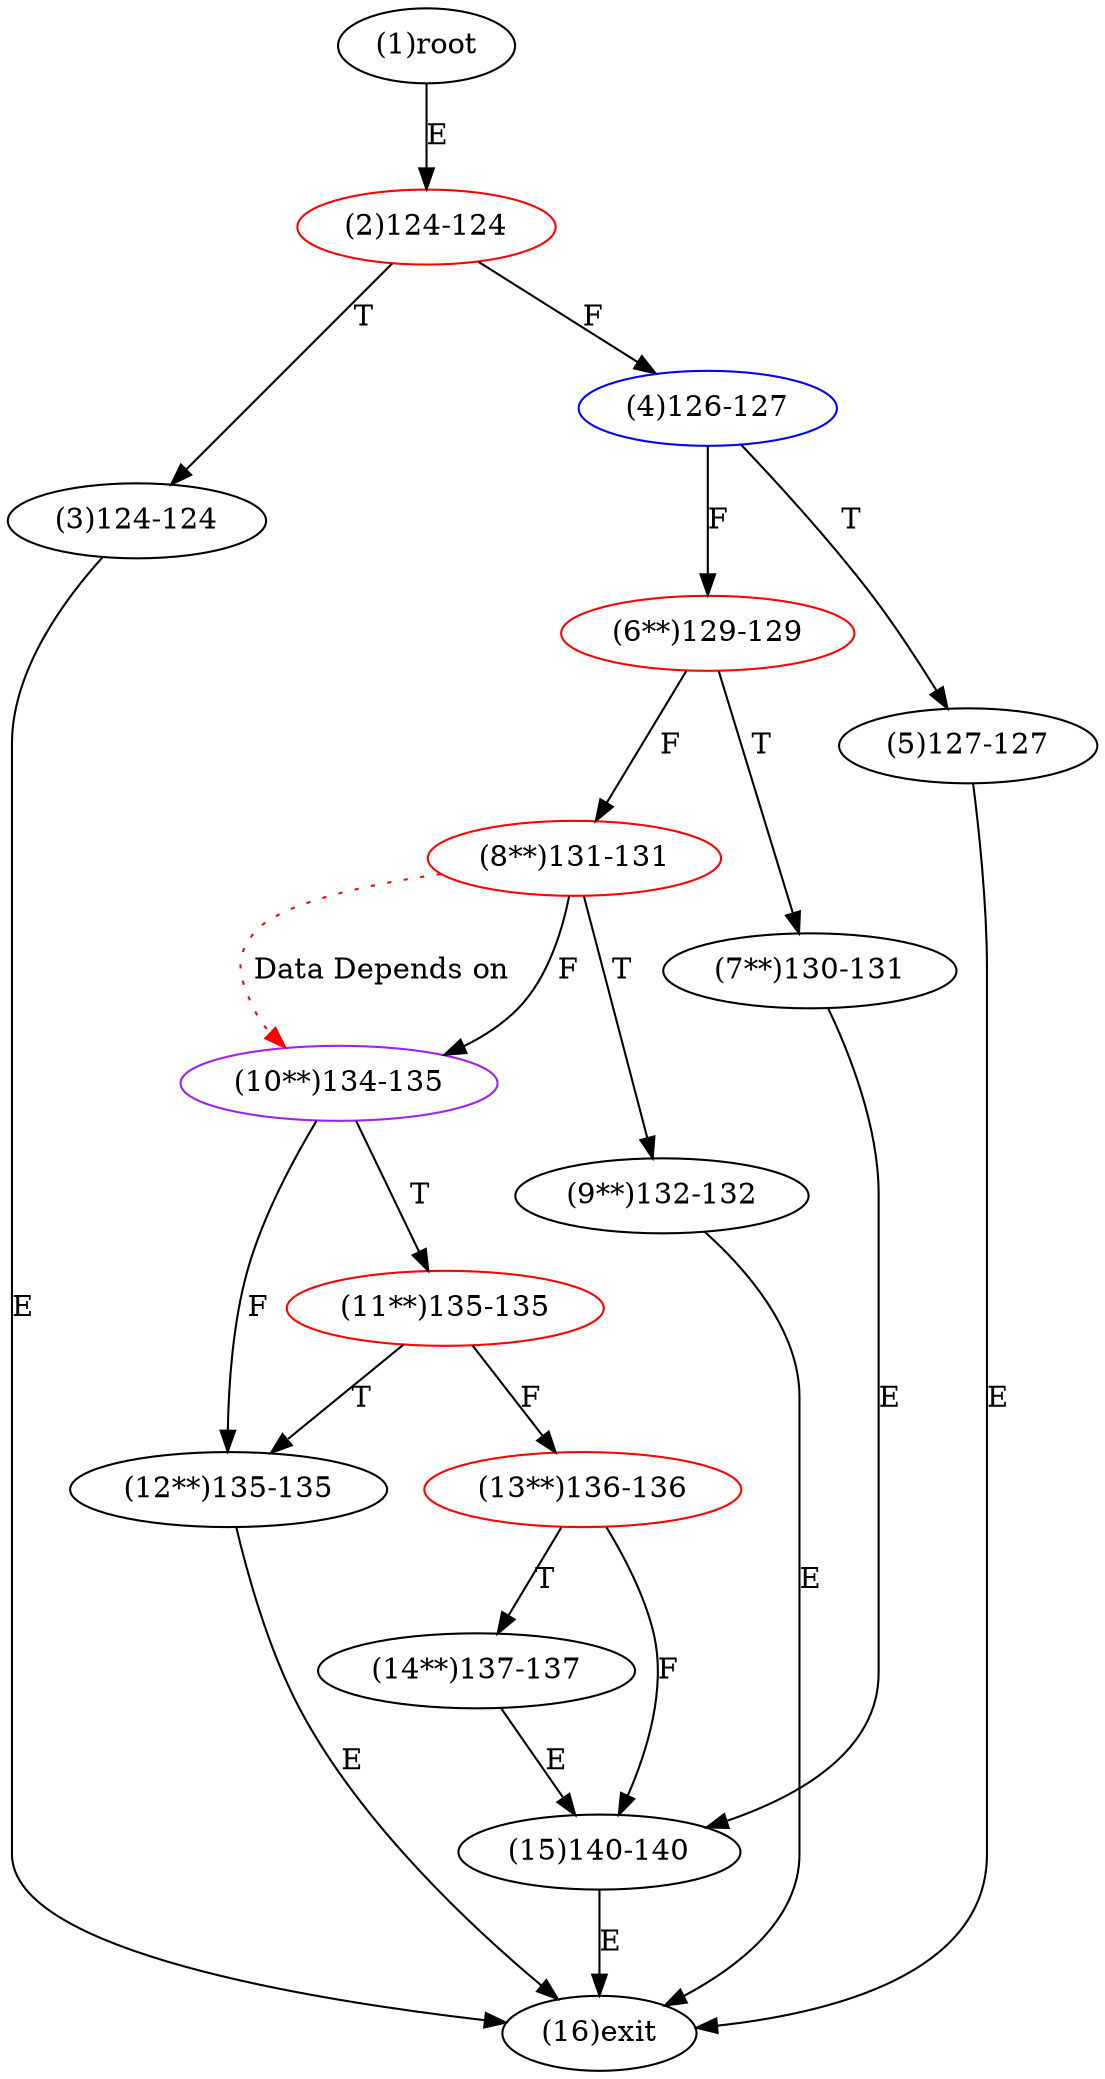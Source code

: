 digraph "" { 
1[ label="(1)root"];
2[ label="(2)124-124",color=red];
3[ label="(3)124-124"];
4[ label="(4)126-127",color=blue];
5[ label="(5)127-127"];
6[ label="(6**)129-129",color=red];
7[ label="(7**)130-131"];
8[ label="(8**)131-131",color=red];
9[ label="(9**)132-132"];
10[ label="(10**)134-135",color=purple];
11[ label="(11**)135-135",color=red];
12[ label="(12**)135-135"];
13[ label="(13**)136-136",color=red];
14[ label="(14**)137-137"];
15[ label="(15)140-140"];
16[ label="(16)exit"];
1->2[ label="E"];
2->4[ label="F"];
2->3[ label="T"];
3->16[ label="E"];
4->6[ label="F"];
4->5[ label="T"];
5->16[ label="E"];
6->8[ label="F"];
6->7[ label="T"];
7->15[ label="E"];
8->10[ label="F"];
8->9[ label="T"];
9->16[ label="E"];
10->12[ label="F"];
10->11[ label="T"];
11->13[ label="F"];
11->12[ label="T"];
12->16[ label="E"];
13->15[ label="F"];
13->14[ label="T"];
14->15[ label="E"];
15->16[ label="E"];
8->10[ color="red" label="Data Depends on" style = dotted ];
}